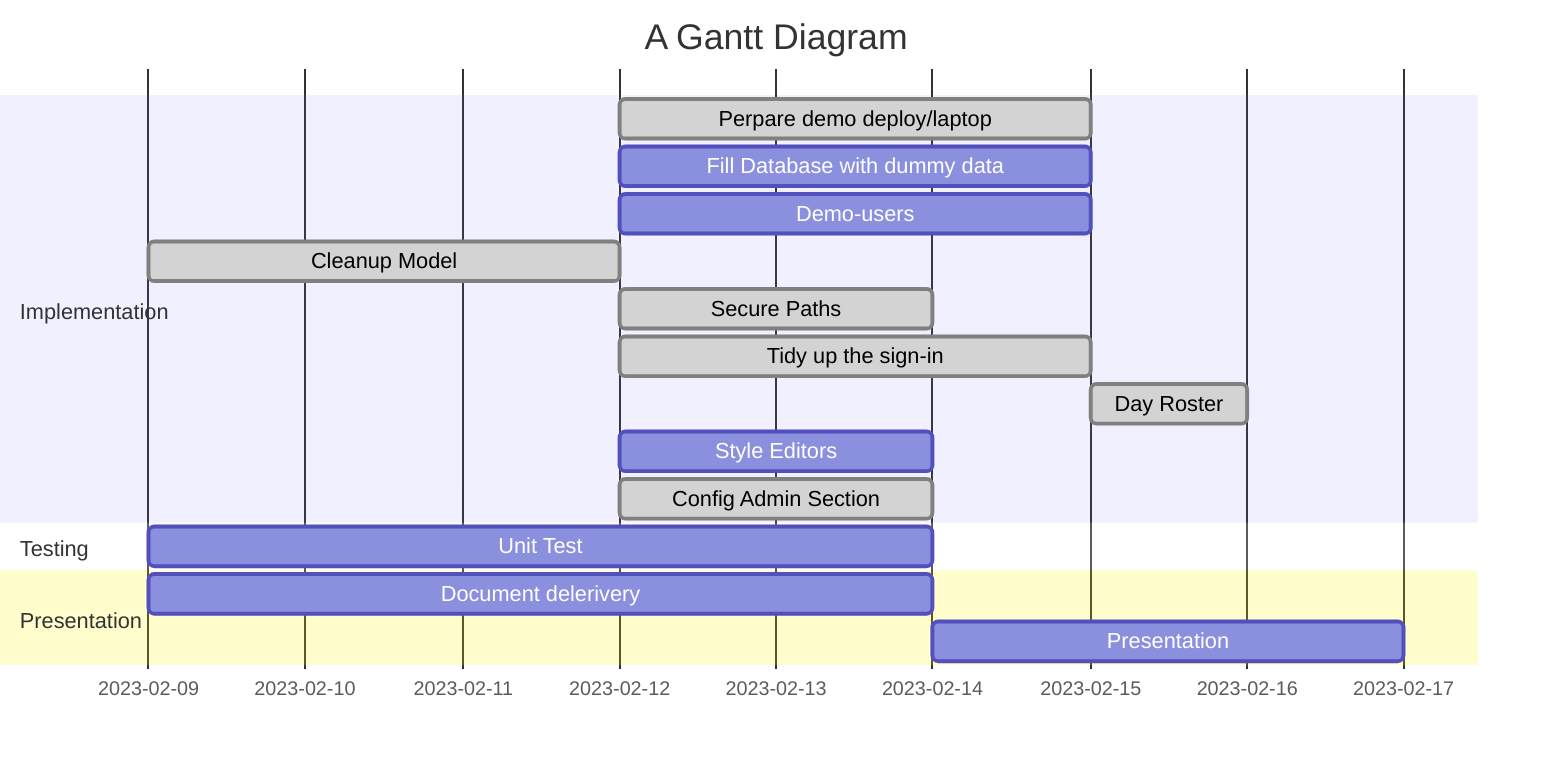 gantt
    title A Gantt Diagram
    dateFormat  YYYY-MM-DD
    section Implementation
      Perpare demo deploy/laptop :done, a2, after a1  , 3d
      Fill Database with dummy data: after a1  , 3d
      Demo-users :after a1  , 3d
      Cleanup Model    :done, a1, 2023-02-09, 3d
      Secure Paths    :done,after a1  , 2d
      Tidy up the sign-in     :done, after a1  , 3d
      Day Roster     :done,a3, after a2  , 1d
      Style Editors     :after a1  , 2d
      Config Admin Section     :done, after a1  , 2d
    section Testing
      Unit Test      :2023-02-09  , 5d
    section Presentation
      Document delerivery :2023-02-09  , 5d
      Presentation      : 3d